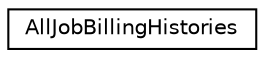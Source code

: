 digraph G
{
  edge [fontname="Helvetica",fontsize="10",labelfontname="Helvetica",labelfontsize="10"];
  node [fontname="Helvetica",fontsize="10",shape=record];
  rankdir="LR";
  Node1 [label="AllJobBillingHistories",height=0.2,width=0.4,color="black", fillcolor="white", style="filled",URL="$interface_all_job_billing_histories.html"];
}
